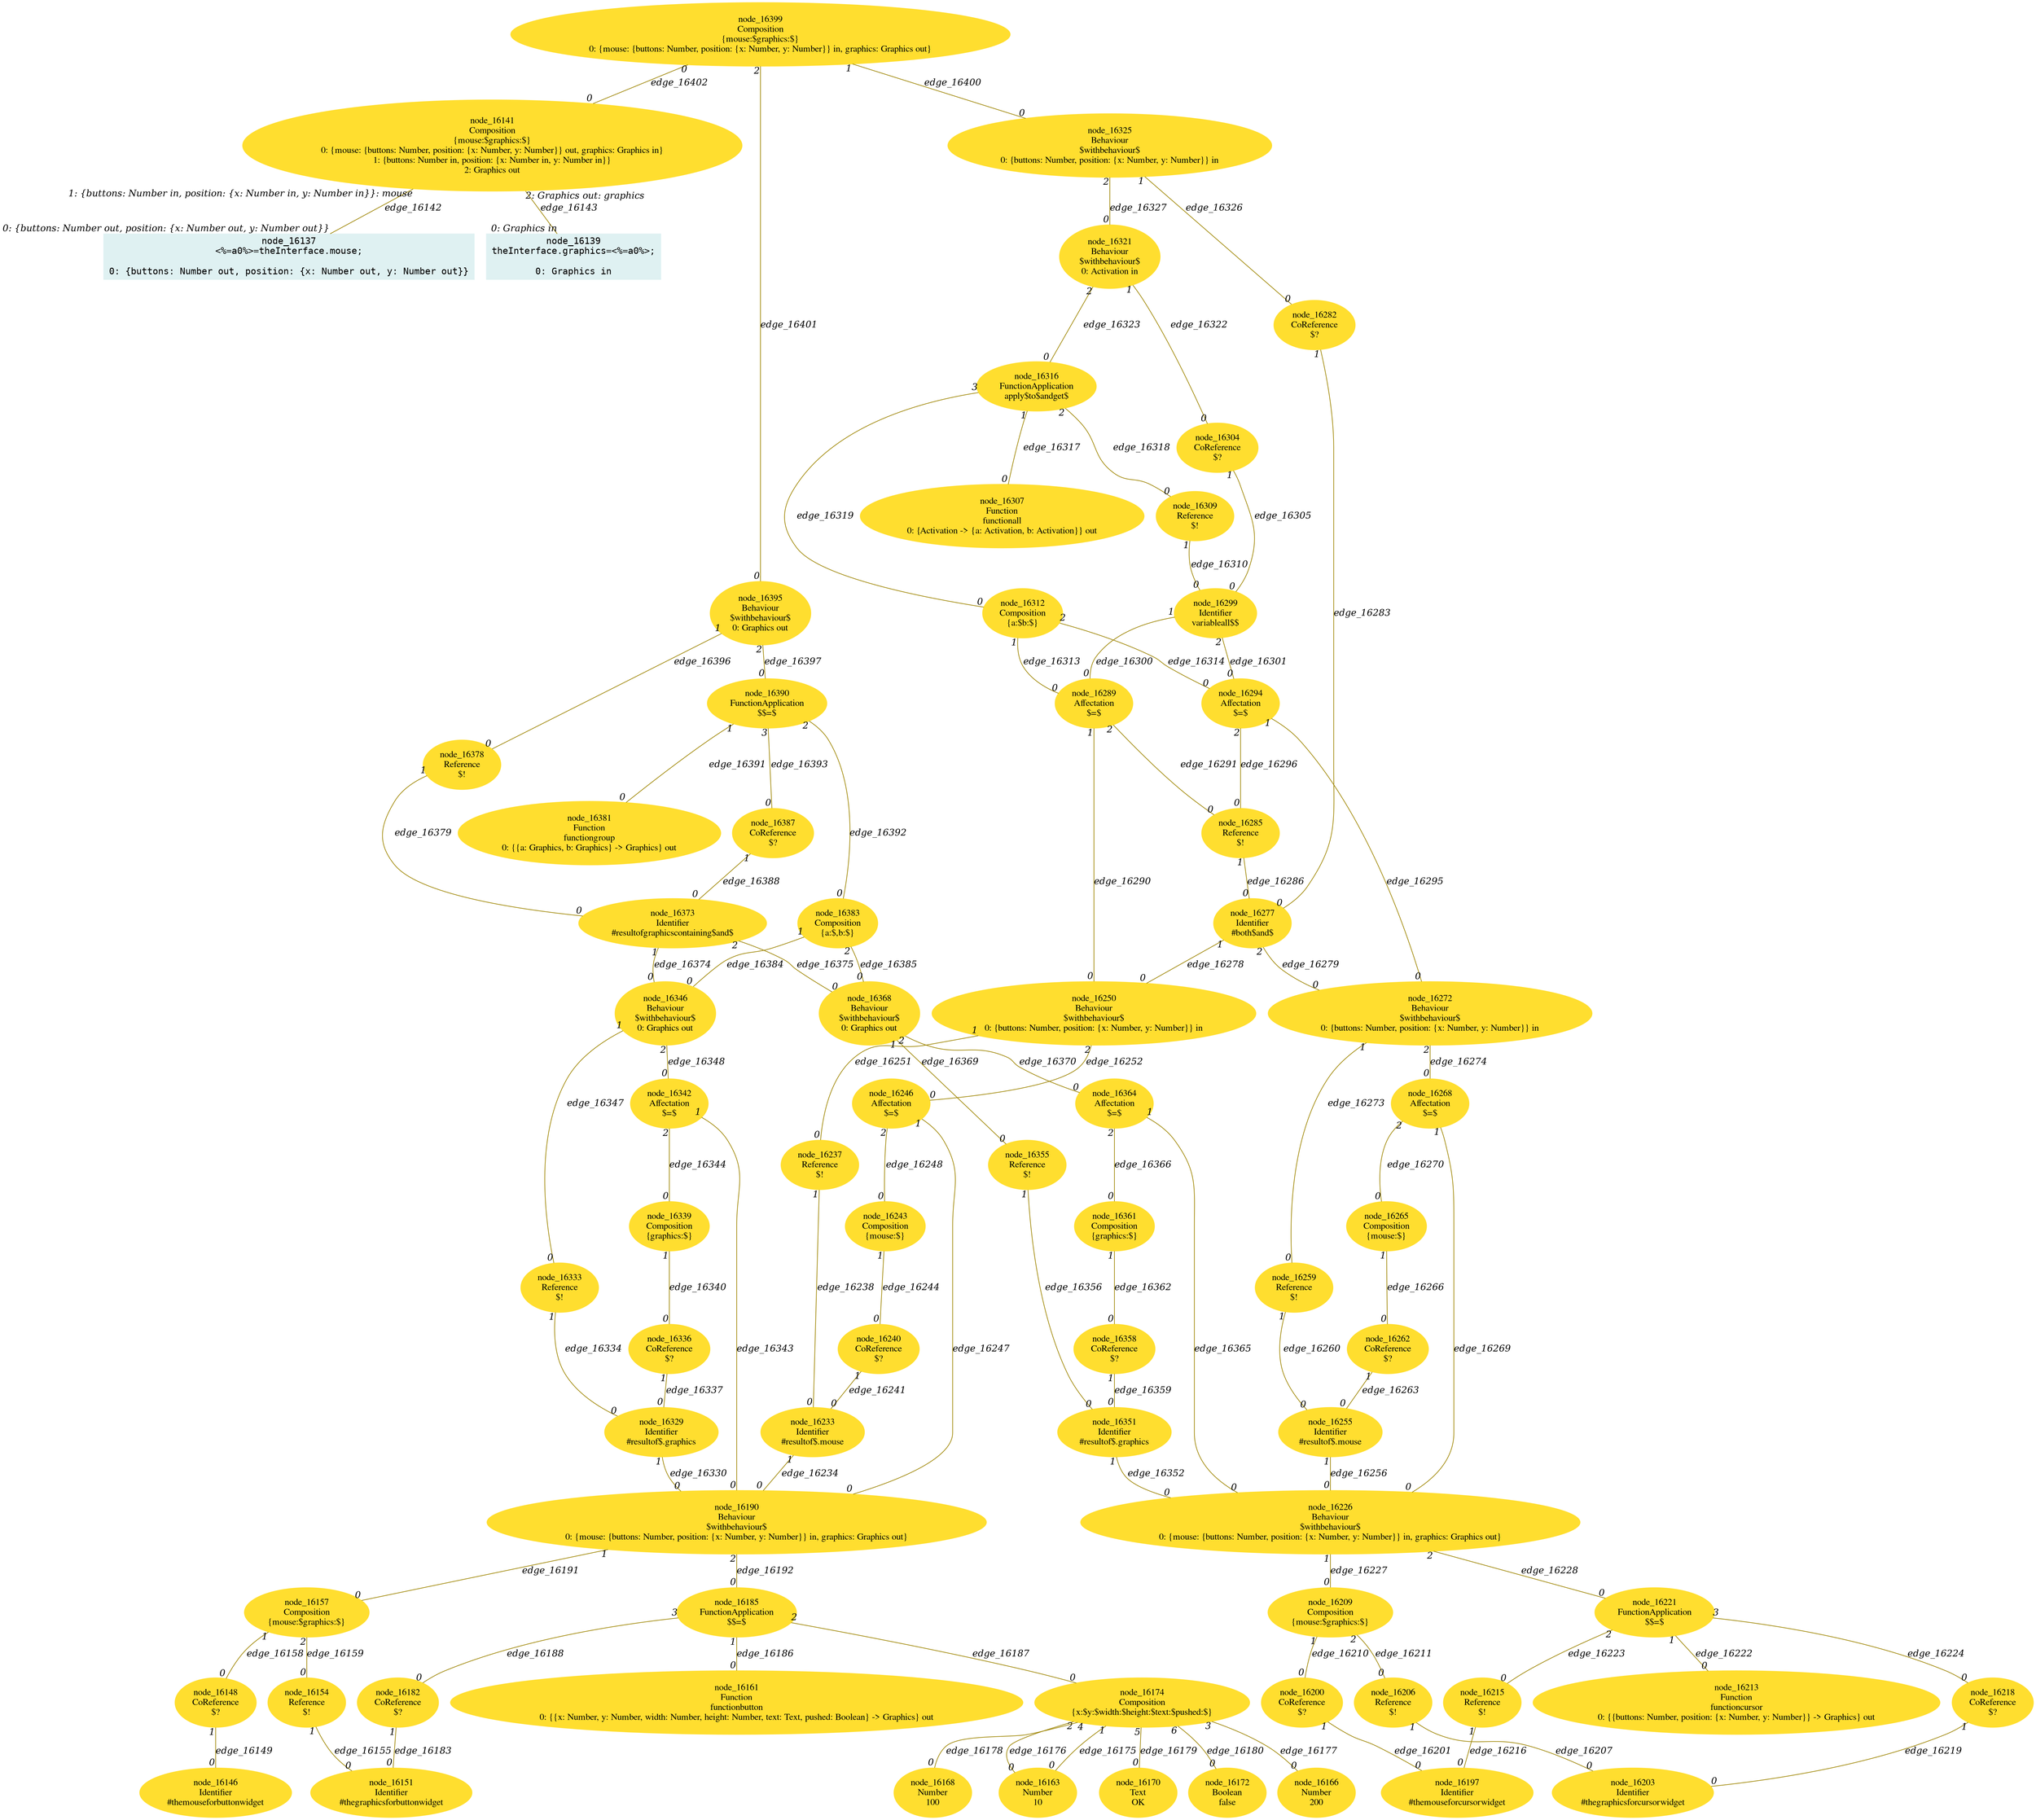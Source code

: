 digraph g{node_16137 [shape="box", style="filled", color="#dff1f2", fontname="Courier", label="node_16137
<%=a0%>=theInterface.mouse;

0: {buttons: Number out, position: {x: Number out, y: Number out}}" ]
node_16139 [shape="box", style="filled", color="#dff1f2", fontname="Courier", label="node_16139
theInterface.graphics=<%=a0%>;

0: Graphics in" ]
node_16141 [shape="ellipse", style="filled", color="#ffde2f", fontname="Times", label="node_16141
Composition
{mouse:$graphics:$}
0: {mouse: {buttons: Number, position: {x: Number, y: Number}} out, graphics: Graphics in}
1: {buttons: Number in, position: {x: Number in, y: Number in}}
2: Graphics out" ]
node_16146 [shape="ellipse", style="filled", color="#ffde2f", fontname="Times", label="node_16146
Identifier
#themouseforbuttonwidget
" ]
node_16148 [shape="ellipse", style="filled", color="#ffde2f", fontname="Times", label="node_16148
CoReference
$?
" ]
node_16151 [shape="ellipse", style="filled", color="#ffde2f", fontname="Times", label="node_16151
Identifier
#thegraphicsforbuttonwidget
" ]
node_16154 [shape="ellipse", style="filled", color="#ffde2f", fontname="Times", label="node_16154
Reference
$!
" ]
node_16157 [shape="ellipse", style="filled", color="#ffde2f", fontname="Times", label="node_16157
Composition
{mouse:$graphics:$}
" ]
node_16161 [shape="ellipse", style="filled", color="#ffde2f", fontname="Times", label="node_16161
Function
functionbutton
0: {{x: Number, y: Number, width: Number, height: Number, text: Text, pushed: Boolean} -> Graphics} out" ]
node_16163 [shape="ellipse", style="filled", color="#ffde2f", fontname="Times", label="node_16163
Number
10
" ]
node_16166 [shape="ellipse", style="filled", color="#ffde2f", fontname="Times", label="node_16166
Number
200
" ]
node_16168 [shape="ellipse", style="filled", color="#ffde2f", fontname="Times", label="node_16168
Number
100
" ]
node_16170 [shape="ellipse", style="filled", color="#ffde2f", fontname="Times", label="node_16170
Text
OK
" ]
node_16172 [shape="ellipse", style="filled", color="#ffde2f", fontname="Times", label="node_16172
Boolean
false
" ]
node_16174 [shape="ellipse", style="filled", color="#ffde2f", fontname="Times", label="node_16174
Composition
{x:$y:$width:$height:$text:$pushed:$}
" ]
node_16182 [shape="ellipse", style="filled", color="#ffde2f", fontname="Times", label="node_16182
CoReference
$?
" ]
node_16185 [shape="ellipse", style="filled", color="#ffde2f", fontname="Times", label="node_16185
FunctionApplication
$$=$
" ]
node_16190 [shape="ellipse", style="filled", color="#ffde2f", fontname="Times", label="node_16190
Behaviour
$withbehaviour$
0: {mouse: {buttons: Number, position: {x: Number, y: Number}} in, graphics: Graphics out}" ]
node_16197 [shape="ellipse", style="filled", color="#ffde2f", fontname="Times", label="node_16197
Identifier
#themouseforcursorwidget
" ]
node_16200 [shape="ellipse", style="filled", color="#ffde2f", fontname="Times", label="node_16200
CoReference
$?
" ]
node_16203 [shape="ellipse", style="filled", color="#ffde2f", fontname="Times", label="node_16203
Identifier
#thegraphicsforcursorwidget
" ]
node_16206 [shape="ellipse", style="filled", color="#ffde2f", fontname="Times", label="node_16206
Reference
$!
" ]
node_16209 [shape="ellipse", style="filled", color="#ffde2f", fontname="Times", label="node_16209
Composition
{mouse:$graphics:$}
" ]
node_16213 [shape="ellipse", style="filled", color="#ffde2f", fontname="Times", label="node_16213
Function
functioncursor
0: {{buttons: Number, position: {x: Number, y: Number}} -> Graphics} out" ]
node_16215 [shape="ellipse", style="filled", color="#ffde2f", fontname="Times", label="node_16215
Reference
$!
" ]
node_16218 [shape="ellipse", style="filled", color="#ffde2f", fontname="Times", label="node_16218
CoReference
$?
" ]
node_16221 [shape="ellipse", style="filled", color="#ffde2f", fontname="Times", label="node_16221
FunctionApplication
$$=$
" ]
node_16226 [shape="ellipse", style="filled", color="#ffde2f", fontname="Times", label="node_16226
Behaviour
$withbehaviour$
0: {mouse: {buttons: Number, position: {x: Number, y: Number}} in, graphics: Graphics out}" ]
node_16233 [shape="ellipse", style="filled", color="#ffde2f", fontname="Times", label="node_16233
Identifier
#resultof$.mouse
" ]
node_16237 [shape="ellipse", style="filled", color="#ffde2f", fontname="Times", label="node_16237
Reference
$!
" ]
node_16240 [shape="ellipse", style="filled", color="#ffde2f", fontname="Times", label="node_16240
CoReference
$?
" ]
node_16243 [shape="ellipse", style="filled", color="#ffde2f", fontname="Times", label="node_16243
Composition
{mouse:$}
" ]
node_16246 [shape="ellipse", style="filled", color="#ffde2f", fontname="Times", label="node_16246
Affectation
$=$
" ]
node_16250 [shape="ellipse", style="filled", color="#ffde2f", fontname="Times", label="node_16250
Behaviour
$withbehaviour$
0: {buttons: Number, position: {x: Number, y: Number}} in" ]
node_16255 [shape="ellipse", style="filled", color="#ffde2f", fontname="Times", label="node_16255
Identifier
#resultof$.mouse
" ]
node_16259 [shape="ellipse", style="filled", color="#ffde2f", fontname="Times", label="node_16259
Reference
$!
" ]
node_16262 [shape="ellipse", style="filled", color="#ffde2f", fontname="Times", label="node_16262
CoReference
$?
" ]
node_16265 [shape="ellipse", style="filled", color="#ffde2f", fontname="Times", label="node_16265
Composition
{mouse:$}
" ]
node_16268 [shape="ellipse", style="filled", color="#ffde2f", fontname="Times", label="node_16268
Affectation
$=$
" ]
node_16272 [shape="ellipse", style="filled", color="#ffde2f", fontname="Times", label="node_16272
Behaviour
$withbehaviour$
0: {buttons: Number, position: {x: Number, y: Number}} in" ]
node_16277 [shape="ellipse", style="filled", color="#ffde2f", fontname="Times", label="node_16277
Identifier
#both$and$
" ]
node_16282 [shape="ellipse", style="filled", color="#ffde2f", fontname="Times", label="node_16282
CoReference
$?
" ]
node_16285 [shape="ellipse", style="filled", color="#ffde2f", fontname="Times", label="node_16285
Reference
$!
" ]
node_16289 [shape="ellipse", style="filled", color="#ffde2f", fontname="Times", label="node_16289
Affectation
$=$
" ]
node_16294 [shape="ellipse", style="filled", color="#ffde2f", fontname="Times", label="node_16294
Affectation
$=$
" ]
node_16299 [shape="ellipse", style="filled", color="#ffde2f", fontname="Times", label="node_16299
Identifier
variableall$$
" ]
node_16304 [shape="ellipse", style="filled", color="#ffde2f", fontname="Times", label="node_16304
CoReference
$?
" ]
node_16307 [shape="ellipse", style="filled", color="#ffde2f", fontname="Times", label="node_16307
Function
functionall
0: {Activation -> {a: Activation, b: Activation}} out" ]
node_16309 [shape="ellipse", style="filled", color="#ffde2f", fontname="Times", label="node_16309
Reference
$!
" ]
node_16312 [shape="ellipse", style="filled", color="#ffde2f", fontname="Times", label="node_16312
Composition
{a:$b:$}
" ]
node_16316 [shape="ellipse", style="filled", color="#ffde2f", fontname="Times", label="node_16316
FunctionApplication
apply$to$andget$
" ]
node_16321 [shape="ellipse", style="filled", color="#ffde2f", fontname="Times", label="node_16321
Behaviour
$withbehaviour$
0: Activation in" ]
node_16325 [shape="ellipse", style="filled", color="#ffde2f", fontname="Times", label="node_16325
Behaviour
$withbehaviour$
0: {buttons: Number, position: {x: Number, y: Number}} in" ]
node_16329 [shape="ellipse", style="filled", color="#ffde2f", fontname="Times", label="node_16329
Identifier
#resultof$.graphics
" ]
node_16333 [shape="ellipse", style="filled", color="#ffde2f", fontname="Times", label="node_16333
Reference
$!
" ]
node_16336 [shape="ellipse", style="filled", color="#ffde2f", fontname="Times", label="node_16336
CoReference
$?
" ]
node_16339 [shape="ellipse", style="filled", color="#ffde2f", fontname="Times", label="node_16339
Composition
{graphics:$}
" ]
node_16342 [shape="ellipse", style="filled", color="#ffde2f", fontname="Times", label="node_16342
Affectation
$=$
" ]
node_16346 [shape="ellipse", style="filled", color="#ffde2f", fontname="Times", label="node_16346
Behaviour
$withbehaviour$
0: Graphics out" ]
node_16351 [shape="ellipse", style="filled", color="#ffde2f", fontname="Times", label="node_16351
Identifier
#resultof$.graphics
" ]
node_16355 [shape="ellipse", style="filled", color="#ffde2f", fontname="Times", label="node_16355
Reference
$!
" ]
node_16358 [shape="ellipse", style="filled", color="#ffde2f", fontname="Times", label="node_16358
CoReference
$?
" ]
node_16361 [shape="ellipse", style="filled", color="#ffde2f", fontname="Times", label="node_16361
Composition
{graphics:$}
" ]
node_16364 [shape="ellipse", style="filled", color="#ffde2f", fontname="Times", label="node_16364
Affectation
$=$
" ]
node_16368 [shape="ellipse", style="filled", color="#ffde2f", fontname="Times", label="node_16368
Behaviour
$withbehaviour$
0: Graphics out" ]
node_16373 [shape="ellipse", style="filled", color="#ffde2f", fontname="Times", label="node_16373
Identifier
#resultofgraphicscontaining$and$
" ]
node_16378 [shape="ellipse", style="filled", color="#ffde2f", fontname="Times", label="node_16378
Reference
$!
" ]
node_16381 [shape="ellipse", style="filled", color="#ffde2f", fontname="Times", label="node_16381
Function
functiongroup
0: {{a: Graphics, b: Graphics} -> Graphics} out" ]
node_16383 [shape="ellipse", style="filled", color="#ffde2f", fontname="Times", label="node_16383
Composition
{a:$,b:$}
" ]
node_16387 [shape="ellipse", style="filled", color="#ffde2f", fontname="Times", label="node_16387
CoReference
$?
" ]
node_16390 [shape="ellipse", style="filled", color="#ffde2f", fontname="Times", label="node_16390
FunctionApplication
$$=$
" ]
node_16395 [shape="ellipse", style="filled", color="#ffde2f", fontname="Times", label="node_16395
Behaviour
$withbehaviour$
0: Graphics out" ]
node_16399 [shape="ellipse", style="filled", color="#ffde2f", fontname="Times", label="node_16399
Composition
{mouse:$graphics:$}
0: {mouse: {buttons: Number, position: {x: Number, y: Number}} in, graphics: Graphics out}" ]
node_16141 -> node_16137 [dir=none, arrowHead=none, fontname="Times-Italic", arrowsize=1, color="#9d8400", label="edge_16142",  headlabel="0: {buttons: Number out, position: {x: Number out, y: Number out}}", taillabel="1: {buttons: Number in, position: {x: Number in, y: Number in}}: mouse" ]
node_16141 -> node_16139 [dir=none, arrowHead=none, fontname="Times-Italic", arrowsize=1, color="#9d8400", label="edge_16143",  headlabel="0: Graphics in", taillabel="2: Graphics out: graphics" ]
node_16148 -> node_16146 [dir=none, arrowHead=none, fontname="Times-Italic", arrowsize=1, color="#9d8400", label="edge_16149",  headlabel="0", taillabel="1" ]
node_16154 -> node_16151 [dir=none, arrowHead=none, fontname="Times-Italic", arrowsize=1, color="#9d8400", label="edge_16155",  headlabel="0", taillabel="1" ]
node_16157 -> node_16148 [dir=none, arrowHead=none, fontname="Times-Italic", arrowsize=1, color="#9d8400", label="edge_16158",  headlabel="0", taillabel="1" ]
node_16157 -> node_16154 [dir=none, arrowHead=none, fontname="Times-Italic", arrowsize=1, color="#9d8400", label="edge_16159",  headlabel="0", taillabel="2" ]
node_16174 -> node_16163 [dir=none, arrowHead=none, fontname="Times-Italic", arrowsize=1, color="#9d8400", label="edge_16175",  headlabel="0", taillabel="1" ]
node_16174 -> node_16163 [dir=none, arrowHead=none, fontname="Times-Italic", arrowsize=1, color="#9d8400", label="edge_16176",  headlabel="0", taillabel="2" ]
node_16174 -> node_16166 [dir=none, arrowHead=none, fontname="Times-Italic", arrowsize=1, color="#9d8400", label="edge_16177",  headlabel="0", taillabel="3" ]
node_16174 -> node_16168 [dir=none, arrowHead=none, fontname="Times-Italic", arrowsize=1, color="#9d8400", label="edge_16178",  headlabel="0", taillabel="4" ]
node_16174 -> node_16170 [dir=none, arrowHead=none, fontname="Times-Italic", arrowsize=1, color="#9d8400", label="edge_16179",  headlabel="0", taillabel="5" ]
node_16174 -> node_16172 [dir=none, arrowHead=none, fontname="Times-Italic", arrowsize=1, color="#9d8400", label="edge_16180",  headlabel="0", taillabel="6" ]
node_16182 -> node_16151 [dir=none, arrowHead=none, fontname="Times-Italic", arrowsize=1, color="#9d8400", label="edge_16183",  headlabel="0", taillabel="1" ]
node_16185 -> node_16161 [dir=none, arrowHead=none, fontname="Times-Italic", arrowsize=1, color="#9d8400", label="edge_16186",  headlabel="0", taillabel="1" ]
node_16185 -> node_16174 [dir=none, arrowHead=none, fontname="Times-Italic", arrowsize=1, color="#9d8400", label="edge_16187",  headlabel="0", taillabel="2" ]
node_16185 -> node_16182 [dir=none, arrowHead=none, fontname="Times-Italic", arrowsize=1, color="#9d8400", label="edge_16188",  headlabel="0", taillabel="3" ]
node_16190 -> node_16157 [dir=none, arrowHead=none, fontname="Times-Italic", arrowsize=1, color="#9d8400", label="edge_16191",  headlabel="0", taillabel="1" ]
node_16190 -> node_16185 [dir=none, arrowHead=none, fontname="Times-Italic", arrowsize=1, color="#9d8400", label="edge_16192",  headlabel="0", taillabel="2" ]
node_16200 -> node_16197 [dir=none, arrowHead=none, fontname="Times-Italic", arrowsize=1, color="#9d8400", label="edge_16201",  headlabel="0", taillabel="1" ]
node_16206 -> node_16203 [dir=none, arrowHead=none, fontname="Times-Italic", arrowsize=1, color="#9d8400", label="edge_16207",  headlabel="0", taillabel="1" ]
node_16209 -> node_16200 [dir=none, arrowHead=none, fontname="Times-Italic", arrowsize=1, color="#9d8400", label="edge_16210",  headlabel="0", taillabel="1" ]
node_16209 -> node_16206 [dir=none, arrowHead=none, fontname="Times-Italic", arrowsize=1, color="#9d8400", label="edge_16211",  headlabel="0", taillabel="2" ]
node_16215 -> node_16197 [dir=none, arrowHead=none, fontname="Times-Italic", arrowsize=1, color="#9d8400", label="edge_16216",  headlabel="0", taillabel="1" ]
node_16218 -> node_16203 [dir=none, arrowHead=none, fontname="Times-Italic", arrowsize=1, color="#9d8400", label="edge_16219",  headlabel="0", taillabel="1" ]
node_16221 -> node_16213 [dir=none, arrowHead=none, fontname="Times-Italic", arrowsize=1, color="#9d8400", label="edge_16222",  headlabel="0", taillabel="1" ]
node_16221 -> node_16215 [dir=none, arrowHead=none, fontname="Times-Italic", arrowsize=1, color="#9d8400", label="edge_16223",  headlabel="0", taillabel="2" ]
node_16221 -> node_16218 [dir=none, arrowHead=none, fontname="Times-Italic", arrowsize=1, color="#9d8400", label="edge_16224",  headlabel="0", taillabel="3" ]
node_16226 -> node_16209 [dir=none, arrowHead=none, fontname="Times-Italic", arrowsize=1, color="#9d8400", label="edge_16227",  headlabel="0", taillabel="1" ]
node_16226 -> node_16221 [dir=none, arrowHead=none, fontname="Times-Italic", arrowsize=1, color="#9d8400", label="edge_16228",  headlabel="0", taillabel="2" ]
node_16233 -> node_16190 [dir=none, arrowHead=none, fontname="Times-Italic", arrowsize=1, color="#9d8400", label="edge_16234",  headlabel="0", taillabel="1" ]
node_16237 -> node_16233 [dir=none, arrowHead=none, fontname="Times-Italic", arrowsize=1, color="#9d8400", label="edge_16238",  headlabel="0", taillabel="1" ]
node_16240 -> node_16233 [dir=none, arrowHead=none, fontname="Times-Italic", arrowsize=1, color="#9d8400", label="edge_16241",  headlabel="0", taillabel="1" ]
node_16243 -> node_16240 [dir=none, arrowHead=none, fontname="Times-Italic", arrowsize=1, color="#9d8400", label="edge_16244",  headlabel="0", taillabel="1" ]
node_16246 -> node_16190 [dir=none, arrowHead=none, fontname="Times-Italic", arrowsize=1, color="#9d8400", label="edge_16247",  headlabel="0", taillabel="1" ]
node_16246 -> node_16243 [dir=none, arrowHead=none, fontname="Times-Italic", arrowsize=1, color="#9d8400", label="edge_16248",  headlabel="0", taillabel="2" ]
node_16250 -> node_16237 [dir=none, arrowHead=none, fontname="Times-Italic", arrowsize=1, color="#9d8400", label="edge_16251",  headlabel="0", taillabel="1" ]
node_16250 -> node_16246 [dir=none, arrowHead=none, fontname="Times-Italic", arrowsize=1, color="#9d8400", label="edge_16252",  headlabel="0", taillabel="2" ]
node_16255 -> node_16226 [dir=none, arrowHead=none, fontname="Times-Italic", arrowsize=1, color="#9d8400", label="edge_16256",  headlabel="0", taillabel="1" ]
node_16259 -> node_16255 [dir=none, arrowHead=none, fontname="Times-Italic", arrowsize=1, color="#9d8400", label="edge_16260",  headlabel="0", taillabel="1" ]
node_16262 -> node_16255 [dir=none, arrowHead=none, fontname="Times-Italic", arrowsize=1, color="#9d8400", label="edge_16263",  headlabel="0", taillabel="1" ]
node_16265 -> node_16262 [dir=none, arrowHead=none, fontname="Times-Italic", arrowsize=1, color="#9d8400", label="edge_16266",  headlabel="0", taillabel="1" ]
node_16268 -> node_16226 [dir=none, arrowHead=none, fontname="Times-Italic", arrowsize=1, color="#9d8400", label="edge_16269",  headlabel="0", taillabel="1" ]
node_16268 -> node_16265 [dir=none, arrowHead=none, fontname="Times-Italic", arrowsize=1, color="#9d8400", label="edge_16270",  headlabel="0", taillabel="2" ]
node_16272 -> node_16259 [dir=none, arrowHead=none, fontname="Times-Italic", arrowsize=1, color="#9d8400", label="edge_16273",  headlabel="0", taillabel="1" ]
node_16272 -> node_16268 [dir=none, arrowHead=none, fontname="Times-Italic", arrowsize=1, color="#9d8400", label="edge_16274",  headlabel="0", taillabel="2" ]
node_16277 -> node_16250 [dir=none, arrowHead=none, fontname="Times-Italic", arrowsize=1, color="#9d8400", label="edge_16278",  headlabel="0", taillabel="1" ]
node_16277 -> node_16272 [dir=none, arrowHead=none, fontname="Times-Italic", arrowsize=1, color="#9d8400", label="edge_16279",  headlabel="0", taillabel="2" ]
node_16282 -> node_16277 [dir=none, arrowHead=none, fontname="Times-Italic", arrowsize=1, color="#9d8400", label="edge_16283",  headlabel="0", taillabel="1" ]
node_16285 -> node_16277 [dir=none, arrowHead=none, fontname="Times-Italic", arrowsize=1, color="#9d8400", label="edge_16286",  headlabel="0", taillabel="1" ]
node_16289 -> node_16250 [dir=none, arrowHead=none, fontname="Times-Italic", arrowsize=1, color="#9d8400", label="edge_16290",  headlabel="0", taillabel="1" ]
node_16289 -> node_16285 [dir=none, arrowHead=none, fontname="Times-Italic", arrowsize=1, color="#9d8400", label="edge_16291",  headlabel="0", taillabel="2" ]
node_16294 -> node_16272 [dir=none, arrowHead=none, fontname="Times-Italic", arrowsize=1, color="#9d8400", label="edge_16295",  headlabel="0", taillabel="1" ]
node_16294 -> node_16285 [dir=none, arrowHead=none, fontname="Times-Italic", arrowsize=1, color="#9d8400", label="edge_16296",  headlabel="0", taillabel="2" ]
node_16299 -> node_16289 [dir=none, arrowHead=none, fontname="Times-Italic", arrowsize=1, color="#9d8400", label="edge_16300",  headlabel="0", taillabel="1" ]
node_16299 -> node_16294 [dir=none, arrowHead=none, fontname="Times-Italic", arrowsize=1, color="#9d8400", label="edge_16301",  headlabel="0", taillabel="2" ]
node_16304 -> node_16299 [dir=none, arrowHead=none, fontname="Times-Italic", arrowsize=1, color="#9d8400", label="edge_16305",  headlabel="0", taillabel="1" ]
node_16309 -> node_16299 [dir=none, arrowHead=none, fontname="Times-Italic", arrowsize=1, color="#9d8400", label="edge_16310",  headlabel="0", taillabel="1" ]
node_16312 -> node_16289 [dir=none, arrowHead=none, fontname="Times-Italic", arrowsize=1, color="#9d8400", label="edge_16313",  headlabel="0", taillabel="1" ]
node_16312 -> node_16294 [dir=none, arrowHead=none, fontname="Times-Italic", arrowsize=1, color="#9d8400", label="edge_16314",  headlabel="0", taillabel="2" ]
node_16316 -> node_16307 [dir=none, arrowHead=none, fontname="Times-Italic", arrowsize=1, color="#9d8400", label="edge_16317",  headlabel="0", taillabel="1" ]
node_16316 -> node_16309 [dir=none, arrowHead=none, fontname="Times-Italic", arrowsize=1, color="#9d8400", label="edge_16318",  headlabel="0", taillabel="2" ]
node_16316 -> node_16312 [dir=none, arrowHead=none, fontname="Times-Italic", arrowsize=1, color="#9d8400", label="edge_16319",  headlabel="0", taillabel="3" ]
node_16321 -> node_16304 [dir=none, arrowHead=none, fontname="Times-Italic", arrowsize=1, color="#9d8400", label="edge_16322",  headlabel="0", taillabel="1" ]
node_16321 -> node_16316 [dir=none, arrowHead=none, fontname="Times-Italic", arrowsize=1, color="#9d8400", label="edge_16323",  headlabel="0", taillabel="2" ]
node_16325 -> node_16282 [dir=none, arrowHead=none, fontname="Times-Italic", arrowsize=1, color="#9d8400", label="edge_16326",  headlabel="0", taillabel="1" ]
node_16325 -> node_16321 [dir=none, arrowHead=none, fontname="Times-Italic", arrowsize=1, color="#9d8400", label="edge_16327",  headlabel="0", taillabel="2" ]
node_16329 -> node_16190 [dir=none, arrowHead=none, fontname="Times-Italic", arrowsize=1, color="#9d8400", label="edge_16330",  headlabel="0", taillabel="1" ]
node_16333 -> node_16329 [dir=none, arrowHead=none, fontname="Times-Italic", arrowsize=1, color="#9d8400", label="edge_16334",  headlabel="0", taillabel="1" ]
node_16336 -> node_16329 [dir=none, arrowHead=none, fontname="Times-Italic", arrowsize=1, color="#9d8400", label="edge_16337",  headlabel="0", taillabel="1" ]
node_16339 -> node_16336 [dir=none, arrowHead=none, fontname="Times-Italic", arrowsize=1, color="#9d8400", label="edge_16340",  headlabel="0", taillabel="1" ]
node_16342 -> node_16190 [dir=none, arrowHead=none, fontname="Times-Italic", arrowsize=1, color="#9d8400", label="edge_16343",  headlabel="0", taillabel="1" ]
node_16342 -> node_16339 [dir=none, arrowHead=none, fontname="Times-Italic", arrowsize=1, color="#9d8400", label="edge_16344",  headlabel="0", taillabel="2" ]
node_16346 -> node_16333 [dir=none, arrowHead=none, fontname="Times-Italic", arrowsize=1, color="#9d8400", label="edge_16347",  headlabel="0", taillabel="1" ]
node_16346 -> node_16342 [dir=none, arrowHead=none, fontname="Times-Italic", arrowsize=1, color="#9d8400", label="edge_16348",  headlabel="0", taillabel="2" ]
node_16351 -> node_16226 [dir=none, arrowHead=none, fontname="Times-Italic", arrowsize=1, color="#9d8400", label="edge_16352",  headlabel="0", taillabel="1" ]
node_16355 -> node_16351 [dir=none, arrowHead=none, fontname="Times-Italic", arrowsize=1, color="#9d8400", label="edge_16356",  headlabel="0", taillabel="1" ]
node_16358 -> node_16351 [dir=none, arrowHead=none, fontname="Times-Italic", arrowsize=1, color="#9d8400", label="edge_16359",  headlabel="0", taillabel="1" ]
node_16361 -> node_16358 [dir=none, arrowHead=none, fontname="Times-Italic", arrowsize=1, color="#9d8400", label="edge_16362",  headlabel="0", taillabel="1" ]
node_16364 -> node_16226 [dir=none, arrowHead=none, fontname="Times-Italic", arrowsize=1, color="#9d8400", label="edge_16365",  headlabel="0", taillabel="1" ]
node_16364 -> node_16361 [dir=none, arrowHead=none, fontname="Times-Italic", arrowsize=1, color="#9d8400", label="edge_16366",  headlabel="0", taillabel="2" ]
node_16368 -> node_16355 [dir=none, arrowHead=none, fontname="Times-Italic", arrowsize=1, color="#9d8400", label="edge_16369",  headlabel="0", taillabel="1" ]
node_16368 -> node_16364 [dir=none, arrowHead=none, fontname="Times-Italic", arrowsize=1, color="#9d8400", label="edge_16370",  headlabel="0", taillabel="2" ]
node_16373 -> node_16346 [dir=none, arrowHead=none, fontname="Times-Italic", arrowsize=1, color="#9d8400", label="edge_16374",  headlabel="0", taillabel="1" ]
node_16373 -> node_16368 [dir=none, arrowHead=none, fontname="Times-Italic", arrowsize=1, color="#9d8400", label="edge_16375",  headlabel="0", taillabel="2" ]
node_16378 -> node_16373 [dir=none, arrowHead=none, fontname="Times-Italic", arrowsize=1, color="#9d8400", label="edge_16379",  headlabel="0", taillabel="1" ]
node_16383 -> node_16346 [dir=none, arrowHead=none, fontname="Times-Italic", arrowsize=1, color="#9d8400", label="edge_16384",  headlabel="0", taillabel="1" ]
node_16383 -> node_16368 [dir=none, arrowHead=none, fontname="Times-Italic", arrowsize=1, color="#9d8400", label="edge_16385",  headlabel="0", taillabel="2" ]
node_16387 -> node_16373 [dir=none, arrowHead=none, fontname="Times-Italic", arrowsize=1, color="#9d8400", label="edge_16388",  headlabel="0", taillabel="1" ]
node_16390 -> node_16381 [dir=none, arrowHead=none, fontname="Times-Italic", arrowsize=1, color="#9d8400", label="edge_16391",  headlabel="0", taillabel="1" ]
node_16390 -> node_16383 [dir=none, arrowHead=none, fontname="Times-Italic", arrowsize=1, color="#9d8400", label="edge_16392",  headlabel="0", taillabel="2" ]
node_16390 -> node_16387 [dir=none, arrowHead=none, fontname="Times-Italic", arrowsize=1, color="#9d8400", label="edge_16393",  headlabel="0", taillabel="3" ]
node_16395 -> node_16378 [dir=none, arrowHead=none, fontname="Times-Italic", arrowsize=1, color="#9d8400", label="edge_16396",  headlabel="0", taillabel="1" ]
node_16395 -> node_16390 [dir=none, arrowHead=none, fontname="Times-Italic", arrowsize=1, color="#9d8400", label="edge_16397",  headlabel="0", taillabel="2" ]
node_16399 -> node_16325 [dir=none, arrowHead=none, fontname="Times-Italic", arrowsize=1, color="#9d8400", label="edge_16400",  headlabel="0", taillabel="1" ]
node_16399 -> node_16395 [dir=none, arrowHead=none, fontname="Times-Italic", arrowsize=1, color="#9d8400", label="edge_16401",  headlabel="0", taillabel="2" ]
node_16399 -> node_16141 [dir=none, arrowHead=none, fontname="Times-Italic", arrowsize=1, color="#9d8400", label="edge_16402",  headlabel="0", taillabel="0" ]
}
